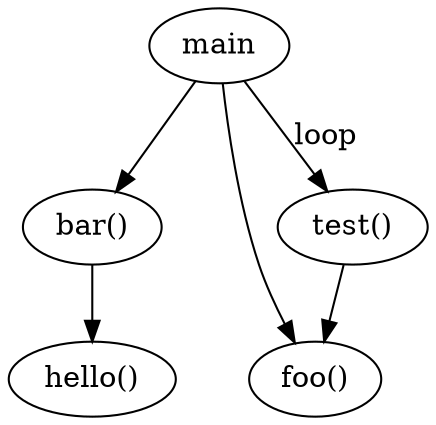strict digraph G {
  main [ label="main" ];
  bar__ [ label="bar()" ];
  foo__ [ label="foo()" ];
  test__ [ label="test()" ];
  hello__ [ label="hello()" ];
  main -> bar__ [ label="" ];
  main -> foo__ [ label="" ];
  main -> test__ [ label="loop" ];
  bar__ -> hello__ [ label="" ];
  test__ -> foo__ [ label="" ];
}
